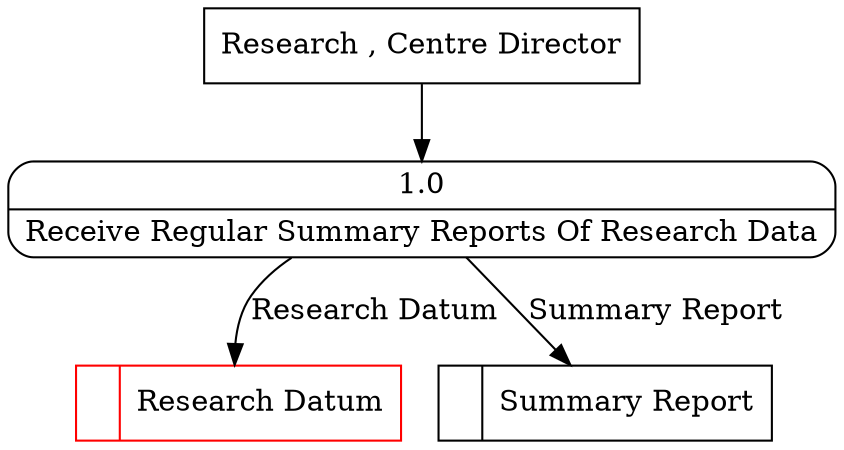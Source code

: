 digraph dfd2{ 
node[shape=record]
200 [label="<f0>  |<f1> Research Datum " color=red];
201 [label="<f0>  |<f1> Summary Report " ];
202 [label="Research , Centre Director" shape=box];
203 [label="{<f0> 1.0|<f1> Receive Regular Summary Reports Of Research Data }" shape=Mrecord];
202 -> 203
203 -> 201 [label="Summary Report"]
203 -> 200 [label="Research Datum"]
}